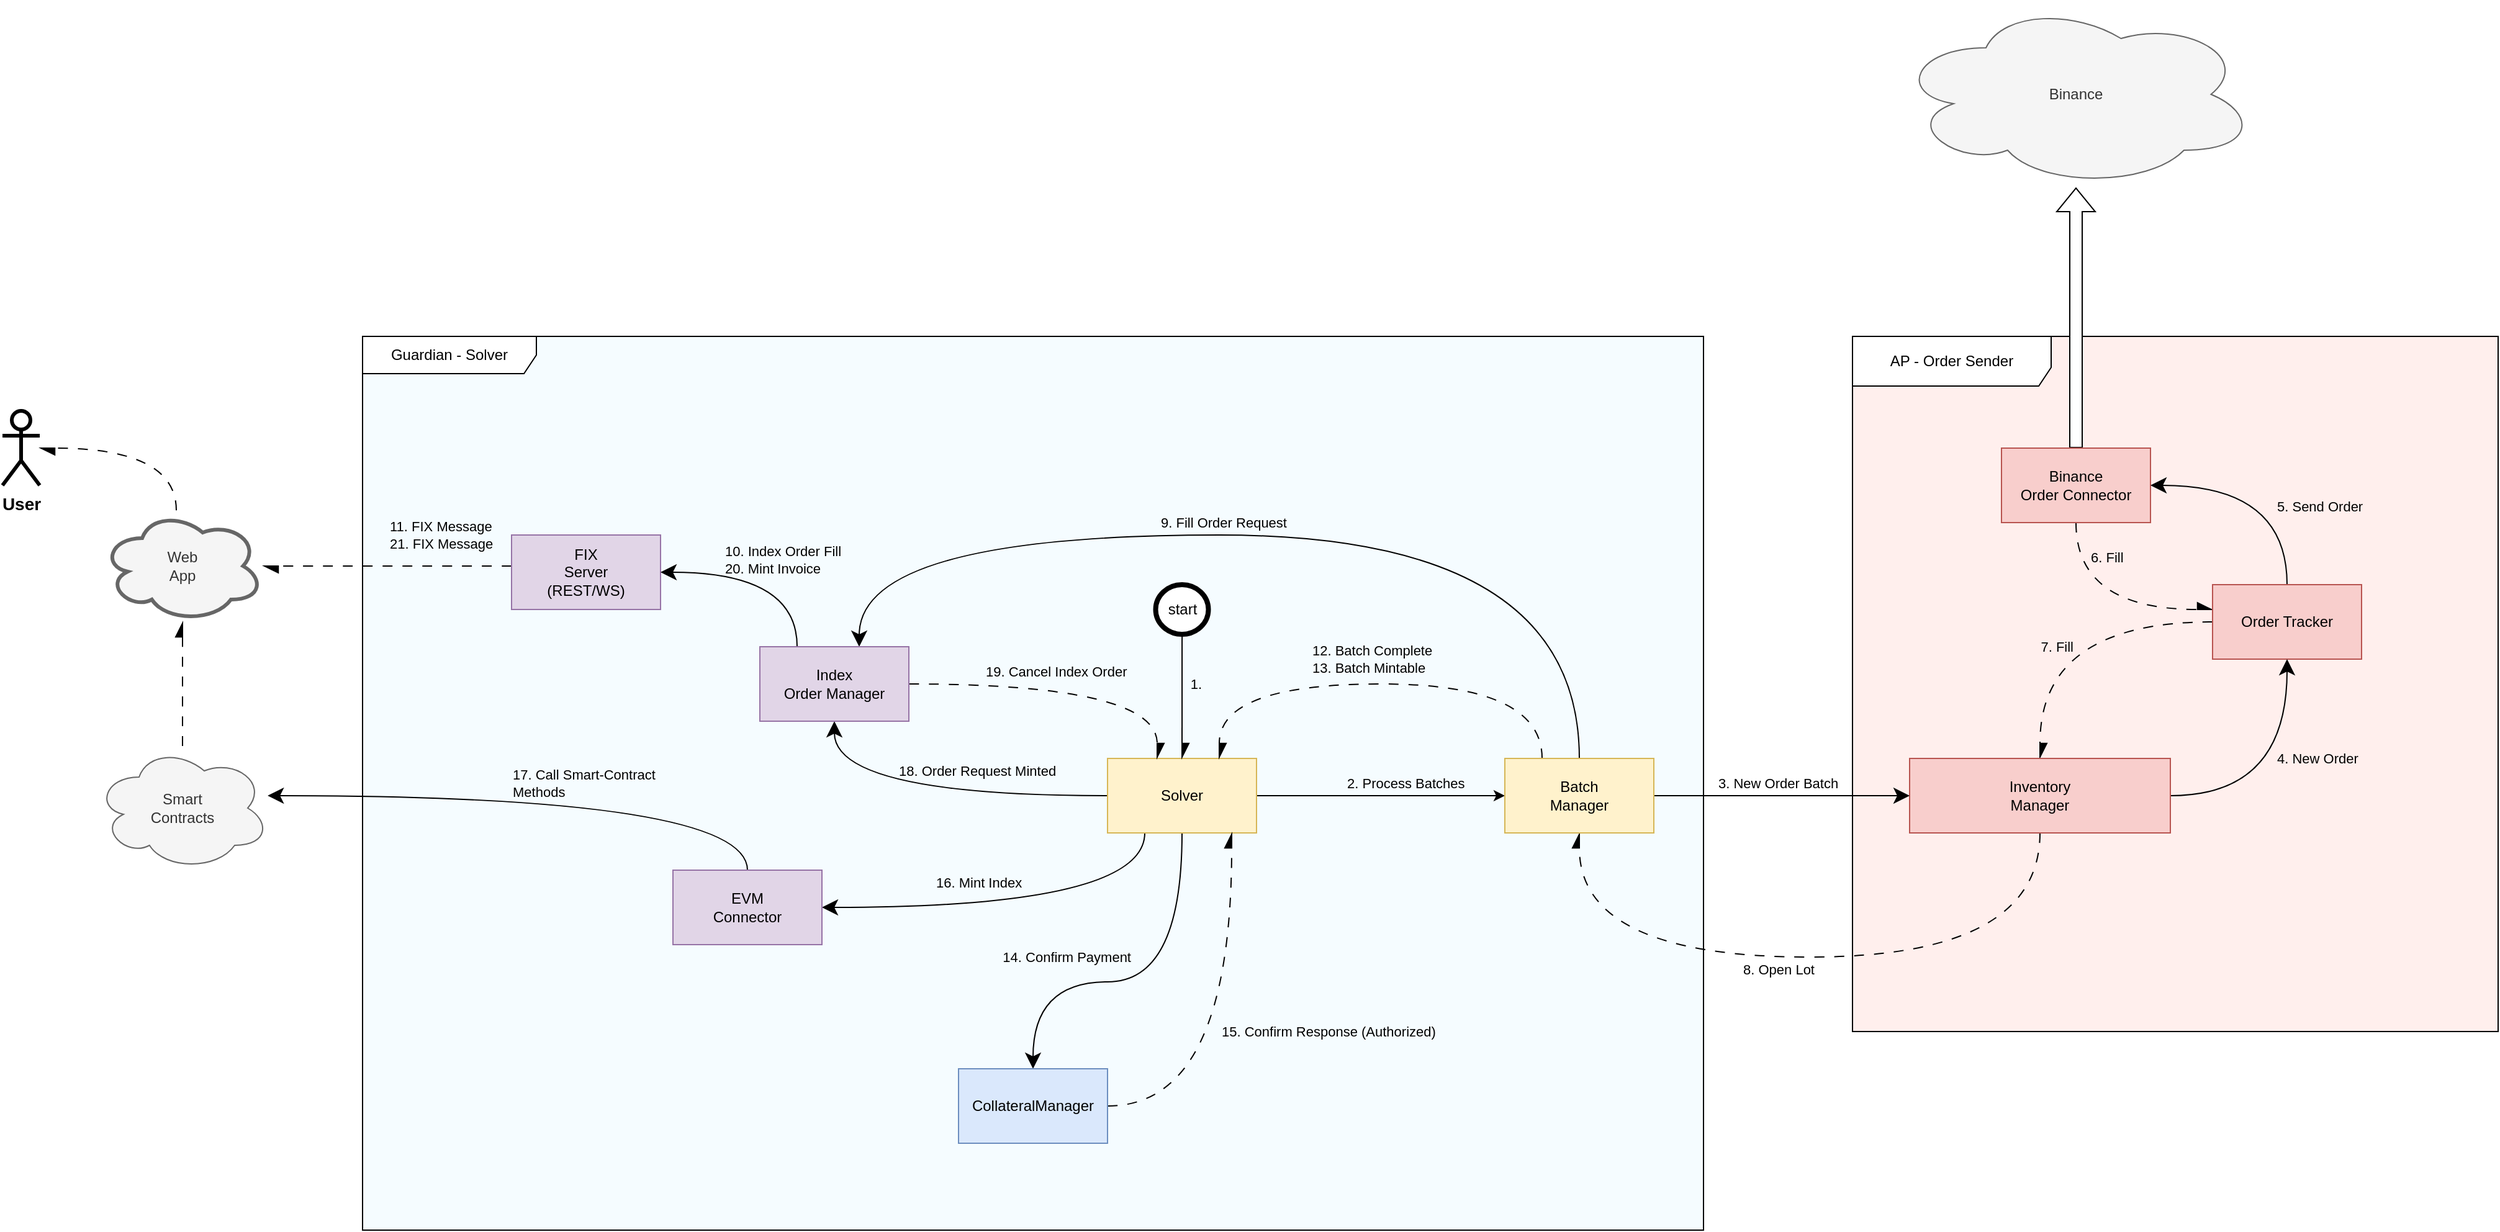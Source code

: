 <mxfile version="24.7.8">
  <diagram name="Page-1" id="UOTbj2WcmBhb-mbd65Mp">
    <mxGraphModel dx="2481" dy="1671" grid="1" gridSize="10" guides="1" tooltips="1" connect="1" arrows="1" fold="1" page="1" pageScale="1" pageWidth="1169" pageHeight="827" math="0" shadow="0">
      <root>
        <mxCell id="0" />
        <mxCell id="1" parent="0" />
        <mxCell id="zBxrlyYv_RffbPhZATkT-39" value="Guardian - Solver" style="shape=umlFrame;whiteSpace=wrap;html=1;pointerEvents=0;swimlaneFillColor=#F5FCFF;width=140;height=30;" vertex="1" parent="1">
          <mxGeometry x="40" y="40" width="1080" height="720" as="geometry" />
        </mxCell>
        <mxCell id="zBxrlyYv_RffbPhZATkT-38" value="AP - Order Sender" style="shape=umlFrame;whiteSpace=wrap;html=1;pointerEvents=0;swimlaneFillColor=#FFEFED;labelBackgroundColor=none;width=160;height=40;" vertex="1" parent="1">
          <mxGeometry x="1240" y="40" width="520" height="560" as="geometry" />
        </mxCell>
        <mxCell id="zBxrlyYv_RffbPhZATkT-1" style="rounded=0;orthogonalLoop=1;jettySize=auto;html=1;shape=flexArrow;labelBackgroundColor=none;fillColor=default;" edge="1" parent="1" source="zBxrlyYv_RffbPhZATkT-2" target="zBxrlyYv_RffbPhZATkT-11">
          <mxGeometry relative="1" as="geometry">
            <mxPoint x="1230" y="100" as="targetPoint" />
          </mxGeometry>
        </mxCell>
        <mxCell id="zBxrlyYv_RffbPhZATkT-12" value="6. Fill" style="edgeStyle=orthogonalEdgeStyle;rounded=0;orthogonalLoop=1;jettySize=auto;html=1;dashed=1;dashPattern=8 8;curved=1;align=left;endArrow=async;endFill=1;endSize=10;labelBackgroundColor=none;" edge="1" parent="1" source="zBxrlyYv_RffbPhZATkT-2" target="zBxrlyYv_RffbPhZATkT-4">
          <mxGeometry x="-0.7" y="10" relative="1" as="geometry">
            <Array as="points">
              <mxPoint x="1420" y="260" />
            </Array>
            <mxPoint y="1" as="offset" />
          </mxGeometry>
        </mxCell>
        <mxCell id="zBxrlyYv_RffbPhZATkT-2" value="Binance&lt;div&gt;&lt;span style=&quot;&quot;&gt;Order Connector&lt;/span&gt;&lt;br&gt;&lt;/div&gt;" style="rounded=0;whiteSpace=wrap;html=1;fillColor=#f8cecc;strokeColor=#b85450;labelBackgroundColor=none;" vertex="1" parent="1">
          <mxGeometry x="1360" y="130" width="120" height="60" as="geometry" />
        </mxCell>
        <mxCell id="zBxrlyYv_RffbPhZATkT-3" value="5. Send Order" style="edgeStyle=orthogonalEdgeStyle;rounded=0;orthogonalLoop=1;jettySize=auto;html=1;endArrow=classic;endFill=1;labelBackgroundColor=none;curved=1;align=left;endSize=10;" edge="1" parent="1" source="zBxrlyYv_RffbPhZATkT-4" target="zBxrlyYv_RffbPhZATkT-2">
          <mxGeometry x="-0.333" y="10" relative="1" as="geometry">
            <mxPoint as="offset" />
            <Array as="points">
              <mxPoint x="1590" y="160" />
            </Array>
          </mxGeometry>
        </mxCell>
        <mxCell id="zBxrlyYv_RffbPhZATkT-13" value="7. Fill" style="edgeStyle=orthogonalEdgeStyle;rounded=0;orthogonalLoop=1;jettySize=auto;html=1;curved=1;dashed=1;dashPattern=8 8;endArrow=async;endFill=1;endSize=10;align=right;labelBackgroundColor=none;" edge="1" parent="1" source="zBxrlyYv_RffbPhZATkT-4" target="zBxrlyYv_RffbPhZATkT-6">
          <mxGeometry x="-0.108" y="20" relative="1" as="geometry">
            <mxPoint as="offset" />
          </mxGeometry>
        </mxCell>
        <mxCell id="zBxrlyYv_RffbPhZATkT-4" value="&lt;div&gt;&lt;span style=&quot;&quot;&gt;Order Tracker&lt;/span&gt;&lt;br&gt;&lt;/div&gt;" style="rounded=0;whiteSpace=wrap;html=1;fillColor=#f8cecc;strokeColor=#b85450;labelBackgroundColor=none;" vertex="1" parent="1">
          <mxGeometry x="1530" y="240" width="120" height="60" as="geometry" />
        </mxCell>
        <mxCell id="zBxrlyYv_RffbPhZATkT-5" value="4. New Order" style="edgeStyle=orthogonalEdgeStyle;rounded=0;orthogonalLoop=1;jettySize=auto;html=1;curved=1;align=left;endSize=10;labelBackgroundColor=none;" edge="1" parent="1" source="zBxrlyYv_RffbPhZATkT-6" target="zBxrlyYv_RffbPhZATkT-4">
          <mxGeometry x="0.216" y="10" relative="1" as="geometry">
            <mxPoint as="offset" />
          </mxGeometry>
        </mxCell>
        <mxCell id="zBxrlyYv_RffbPhZATkT-14" value="8. Open Lot" style="edgeStyle=orthogonalEdgeStyle;rounded=0;orthogonalLoop=1;jettySize=auto;html=1;endSize=10;dashed=1;dashPattern=8 8;curved=1;endArrow=async;endFill=1;align=left;labelBackgroundColor=none;" edge="1" parent="1" source="zBxrlyYv_RffbPhZATkT-6" target="zBxrlyYv_RffbPhZATkT-9">
          <mxGeometry x="0.194" y="10" relative="1" as="geometry">
            <mxPoint x="1290" y="210" as="targetPoint" />
            <Array as="points">
              <mxPoint x="1391" y="540" />
              <mxPoint x="1020" y="540" />
            </Array>
            <mxPoint as="offset" />
          </mxGeometry>
        </mxCell>
        <mxCell id="zBxrlyYv_RffbPhZATkT-6" value="&lt;div&gt;Inventory&lt;/div&gt;&lt;div&gt;Manager&lt;/div&gt;" style="rounded=0;whiteSpace=wrap;html=1;fillColor=#f8cecc;strokeColor=#b85450;labelBackgroundColor=none;" vertex="1" parent="1">
          <mxGeometry x="1286" y="380" width="210" height="60" as="geometry" />
        </mxCell>
        <mxCell id="zBxrlyYv_RffbPhZATkT-16" value="2. Process Batches" style="edgeStyle=orthogonalEdgeStyle;rounded=0;orthogonalLoop=1;jettySize=auto;html=1;align=left;labelBackgroundColor=none;" edge="1" parent="1" source="zBxrlyYv_RffbPhZATkT-7" target="zBxrlyYv_RffbPhZATkT-9">
          <mxGeometry x="-0.3" y="10" relative="1" as="geometry">
            <mxPoint x="1" as="offset" />
          </mxGeometry>
        </mxCell>
        <mxCell id="zBxrlyYv_RffbPhZATkT-23" value="18. Order Request Minted" style="edgeStyle=orthogonalEdgeStyle;rounded=0;orthogonalLoop=1;jettySize=auto;html=1;curved=1;endArrow=classic;endFill=1;endSize=10;align=left;labelBackgroundColor=none;" edge="1" parent="1" source="zBxrlyYv_RffbPhZATkT-7" target="zBxrlyYv_RffbPhZATkT-18">
          <mxGeometry x="0.214" y="-20" relative="1" as="geometry">
            <mxPoint as="offset" />
          </mxGeometry>
        </mxCell>
        <mxCell id="zBxrlyYv_RffbPhZATkT-24" value="16. Mint Index" style="edgeStyle=orthogonalEdgeStyle;rounded=0;orthogonalLoop=1;jettySize=auto;html=1;endSize=10;curved=1;align=left;labelBackgroundColor=none;" edge="1" parent="1" source="zBxrlyYv_RffbPhZATkT-7" target="zBxrlyYv_RffbPhZATkT-21">
          <mxGeometry x="0.438" y="-20" relative="1" as="geometry">
            <Array as="points">
              <mxPoint x="670" y="500" />
            </Array>
            <mxPoint as="offset" />
          </mxGeometry>
        </mxCell>
        <mxCell id="zBxrlyYv_RffbPhZATkT-35" value="14. Confirm Payment" style="edgeStyle=orthogonalEdgeStyle;rounded=0;orthogonalLoop=1;jettySize=auto;html=1;endSize=10;curved=1;align=right;labelBackgroundColor=none;" edge="1" parent="1" source="zBxrlyYv_RffbPhZATkT-7" target="zBxrlyYv_RffbPhZATkT-34">
          <mxGeometry x="0.032" y="-20" relative="1" as="geometry">
            <Array as="points">
              <mxPoint x="700" y="560" />
              <mxPoint x="580" y="560" />
            </Array>
            <mxPoint as="offset" />
          </mxGeometry>
        </mxCell>
        <mxCell id="zBxrlyYv_RffbPhZATkT-7" value="&lt;div&gt;Solver&lt;/div&gt;" style="rounded=0;whiteSpace=wrap;html=1;labelBackgroundColor=none;fillColor=#fff2cc;strokeColor=#d6b656;" vertex="1" parent="1">
          <mxGeometry x="640" y="380" width="120" height="60" as="geometry" />
        </mxCell>
        <mxCell id="zBxrlyYv_RffbPhZATkT-10" value="3. New Order Batch" style="edgeStyle=orthogonalEdgeStyle;rounded=0;orthogonalLoop=1;jettySize=auto;html=1;endSize=10;curved=1;align=left;labelBackgroundColor=none;" edge="1" parent="1" source="zBxrlyYv_RffbPhZATkT-9" target="zBxrlyYv_RffbPhZATkT-6">
          <mxGeometry x="-0.515" y="10" relative="1" as="geometry">
            <Array as="points">
              <mxPoint x="1190" y="410" />
              <mxPoint x="1190" y="410" />
            </Array>
            <mxPoint as="offset" />
          </mxGeometry>
        </mxCell>
        <mxCell id="zBxrlyYv_RffbPhZATkT-15" value="12. Batch Complete&lt;div&gt;13. Batch Mintable&lt;/div&gt;" style="edgeStyle=orthogonalEdgeStyle;rounded=0;orthogonalLoop=1;jettySize=auto;html=1;endArrow=async;endFill=1;endSize=10;curved=1;align=left;dashed=1;dashPattern=8 8;labelBackgroundColor=none;" edge="1" parent="1" source="zBxrlyYv_RffbPhZATkT-9" target="zBxrlyYv_RffbPhZATkT-7">
          <mxGeometry x="0.3" y="-20" relative="1" as="geometry">
            <Array as="points">
              <mxPoint x="990" y="320" />
              <mxPoint x="730" y="320" />
            </Array>
            <mxPoint as="offset" />
          </mxGeometry>
        </mxCell>
        <mxCell id="zBxrlyYv_RffbPhZATkT-33" value="9. Fill Order Request" style="edgeStyle=orthogonalEdgeStyle;rounded=0;orthogonalLoop=1;jettySize=auto;html=1;curved=1;endSize=10;align=left;labelBackgroundColor=none;" edge="1" parent="1" source="zBxrlyYv_RffbPhZATkT-9" target="zBxrlyYv_RffbPhZATkT-18">
          <mxGeometry x="0.221" y="-10" relative="1" as="geometry">
            <Array as="points">
              <mxPoint x="1020" y="200" />
              <mxPoint x="440" y="200" />
            </Array>
            <mxPoint as="offset" />
          </mxGeometry>
        </mxCell>
        <mxCell id="zBxrlyYv_RffbPhZATkT-9" value="&lt;div&gt;Batch&lt;/div&gt;&lt;div&gt;Manager&lt;/div&gt;" style="rounded=0;whiteSpace=wrap;html=1;labelBackgroundColor=none;fillColor=#fff2cc;strokeColor=#d6b656;" vertex="1" parent="1">
          <mxGeometry x="960" y="380" width="120" height="60" as="geometry" />
        </mxCell>
        <mxCell id="zBxrlyYv_RffbPhZATkT-11" value="Binance" style="ellipse;shape=cloud;whiteSpace=wrap;html=1;fillColor=#f5f5f5;fontColor=#333333;strokeColor=#666666;labelBackgroundColor=none;" vertex="1" parent="1">
          <mxGeometry x="1275" y="-230" width="290" height="150" as="geometry" />
        </mxCell>
        <mxCell id="zBxrlyYv_RffbPhZATkT-28" value="11. FIX Message&lt;div&gt;21. FIX Message&lt;/div&gt;" style="edgeStyle=orthogonalEdgeStyle;rounded=0;orthogonalLoop=1;jettySize=auto;html=1;endSize=10;endArrow=async;endFill=1;dashed=1;dashPattern=8 8;curved=1;align=left;labelBackgroundColor=none;" edge="1" parent="1" source="zBxrlyYv_RffbPhZATkT-17" target="zBxrlyYv_RffbPhZATkT-19">
          <mxGeometry y="-25" relative="1" as="geometry">
            <Array as="points">
              <mxPoint x="150" y="225" />
              <mxPoint x="150" y="225" />
            </Array>
            <mxPoint as="offset" />
          </mxGeometry>
        </mxCell>
        <mxCell id="zBxrlyYv_RffbPhZATkT-17" value="FIX&lt;div&gt;&lt;span style=&quot;&quot;&gt;Server&lt;/span&gt;&lt;/div&gt;&lt;div&gt;&lt;span style=&quot;&quot;&gt;(REST/WS)&lt;/span&gt;&lt;/div&gt;" style="rounded=0;whiteSpace=wrap;html=1;fillColor=#e1d5e7;strokeColor=#9673a6;labelBackgroundColor=none;" vertex="1" parent="1">
          <mxGeometry x="160" y="200" width="120" height="60" as="geometry" />
        </mxCell>
        <mxCell id="zBxrlyYv_RffbPhZATkT-26" value="10. Index Order Fill&lt;div&gt;20. Mint Invoice&lt;/div&gt;" style="edgeStyle=orthogonalEdgeStyle;rounded=0;orthogonalLoop=1;jettySize=auto;html=1;curved=1;endSize=10;align=left;labelBackgroundColor=none;" edge="1" parent="1" source="zBxrlyYv_RffbPhZATkT-18" target="zBxrlyYv_RffbPhZATkT-17">
          <mxGeometry x="0.412" y="-10" relative="1" as="geometry">
            <Array as="points">
              <mxPoint x="390" y="230" />
            </Array>
            <mxPoint as="offset" />
          </mxGeometry>
        </mxCell>
        <mxCell id="zBxrlyYv_RffbPhZATkT-37" value="19. Cancel Index Order" style="edgeStyle=orthogonalEdgeStyle;rounded=0;orthogonalLoop=1;jettySize=auto;html=1;dashed=1;dashPattern=8 8;curved=1;endArrow=async;endFill=1;align=left;labelBackgroundColor=none;endSize=10;" edge="1" parent="1" source="zBxrlyYv_RffbPhZATkT-18" target="zBxrlyYv_RffbPhZATkT-7">
          <mxGeometry x="-0.538" y="10" relative="1" as="geometry">
            <Array as="points">
              <mxPoint x="680" y="320" />
            </Array>
            <mxPoint as="offset" />
          </mxGeometry>
        </mxCell>
        <mxCell id="zBxrlyYv_RffbPhZATkT-18" value="&lt;div&gt;Index&lt;/div&gt;&lt;div&gt;Order Manager&lt;/div&gt;" style="rounded=0;whiteSpace=wrap;html=1;fillColor=#e1d5e7;strokeColor=#9673a6;labelBackgroundColor=none;" vertex="1" parent="1">
          <mxGeometry x="360" y="290" width="120" height="60" as="geometry" />
        </mxCell>
        <mxCell id="zBxrlyYv_RffbPhZATkT-30" style="edgeStyle=orthogonalEdgeStyle;rounded=0;orthogonalLoop=1;jettySize=auto;html=1;dashed=1;dashPattern=8 8;endArrow=async;endFill=1;endSize=10;curved=1;labelBackgroundColor=none;" edge="1" parent="1" source="zBxrlyYv_RffbPhZATkT-19" target="zBxrlyYv_RffbPhZATkT-20">
          <mxGeometry relative="1" as="geometry">
            <Array as="points">
              <mxPoint x="-110" y="130" />
            </Array>
          </mxGeometry>
        </mxCell>
        <mxCell id="zBxrlyYv_RffbPhZATkT-19" value="Web&lt;div&gt;App&lt;/div&gt;" style="ellipse;shape=cloud;whiteSpace=wrap;html=1;fillColor=#f5f5f5;fontColor=#333333;strokeColor=#666666;labelBackgroundColor=none;strokeWidth=3;" vertex="1" parent="1">
          <mxGeometry x="-170" y="180" width="130" height="90" as="geometry" />
        </mxCell>
        <mxCell id="zBxrlyYv_RffbPhZATkT-20" value="&lt;b&gt;&lt;font style=&quot;font-size: 14px;&quot;&gt;User&lt;/font&gt;&lt;/b&gt;" style="shape=umlActor;verticalLabelPosition=bottom;verticalAlign=top;html=1;outlineConnect=0;labelBackgroundColor=none;strokeWidth=3;" vertex="1" parent="1">
          <mxGeometry x="-250" y="100" width="30" height="60" as="geometry" />
        </mxCell>
        <mxCell id="zBxrlyYv_RffbPhZATkT-25" value="17. Call Smart-Contract&lt;div&gt;Methods&lt;/div&gt;" style="rounded=0;orthogonalLoop=1;jettySize=auto;html=1;edgeStyle=orthogonalEdgeStyle;curved=1;endSize=10;align=left;labelBackgroundColor=none;" edge="1" parent="1" source="zBxrlyYv_RffbPhZATkT-21" target="zBxrlyYv_RffbPhZATkT-22">
          <mxGeometry x="0.124" y="-10" relative="1" as="geometry">
            <Array as="points">
              <mxPoint x="350" y="410" />
            </Array>
            <mxPoint as="offset" />
          </mxGeometry>
        </mxCell>
        <mxCell id="zBxrlyYv_RffbPhZATkT-21" value="EVM&lt;div&gt;Connector&lt;/div&gt;" style="rounded=0;whiteSpace=wrap;html=1;fillColor=#e1d5e7;strokeColor=#9673a6;labelBackgroundColor=none;" vertex="1" parent="1">
          <mxGeometry x="290" y="470" width="120" height="60" as="geometry" />
        </mxCell>
        <mxCell id="zBxrlyYv_RffbPhZATkT-29" style="edgeStyle=orthogonalEdgeStyle;rounded=0;orthogonalLoop=1;jettySize=auto;html=1;curved=1;dashed=1;dashPattern=8 8;endArrow=async;endFill=1;endSize=10;labelBackgroundColor=none;" edge="1" parent="1" source="zBxrlyYv_RffbPhZATkT-22" target="zBxrlyYv_RffbPhZATkT-19">
          <mxGeometry relative="1" as="geometry" />
        </mxCell>
        <mxCell id="zBxrlyYv_RffbPhZATkT-22" value="&lt;div&gt;Smart&lt;/div&gt;&lt;div&gt;Contracts&lt;/div&gt;" style="ellipse;shape=cloud;whiteSpace=wrap;html=1;fillColor=#f5f5f5;fontColor=#333333;strokeColor=#666666;labelBackgroundColor=none;" vertex="1" parent="1">
          <mxGeometry x="-175" y="370" width="140" height="100" as="geometry" />
        </mxCell>
        <mxCell id="zBxrlyYv_RffbPhZATkT-36" value="15. Confirm Response (Authorized)" style="edgeStyle=orthogonalEdgeStyle;rounded=0;orthogonalLoop=1;jettySize=auto;html=1;curved=1;dashed=1;dashPattern=8 8;endArrow=async;endFill=1;endSize=10;align=left;labelBackgroundColor=none;" edge="1" parent="1" source="zBxrlyYv_RffbPhZATkT-34" target="zBxrlyYv_RffbPhZATkT-7">
          <mxGeometry y="10" relative="1" as="geometry">
            <Array as="points">
              <mxPoint x="740" y="660" />
            </Array>
            <mxPoint as="offset" />
          </mxGeometry>
        </mxCell>
        <mxCell id="zBxrlyYv_RffbPhZATkT-34" value="&lt;div&gt;CollateralManager&lt;/div&gt;" style="rounded=0;whiteSpace=wrap;html=1;labelBackgroundColor=none;fillColor=#dae8fc;strokeColor=#6c8ebf;" vertex="1" parent="1">
          <mxGeometry x="520" y="630" width="120" height="60" as="geometry" />
        </mxCell>
        <mxCell id="zBxrlyYv_RffbPhZATkT-42" value="1." style="edgeStyle=orthogonalEdgeStyle;rounded=0;orthogonalLoop=1;jettySize=auto;html=1;curved=1;endArrow=async;endFill=1;endSize=10;labelBackgroundColor=none;" edge="1" parent="1" source="zBxrlyYv_RffbPhZATkT-41" target="zBxrlyYv_RffbPhZATkT-7">
          <mxGeometry x="-0.21" y="11" relative="1" as="geometry">
            <mxPoint as="offset" />
          </mxGeometry>
        </mxCell>
        <mxCell id="zBxrlyYv_RffbPhZATkT-41" value="start" style="strokeWidth=4;html=1;shape=mxgraph.flowchart.start_2;whiteSpace=wrap;" vertex="1" parent="1">
          <mxGeometry x="678.75" y="240" width="42.5" height="40" as="geometry" />
        </mxCell>
      </root>
    </mxGraphModel>
  </diagram>
</mxfile>
